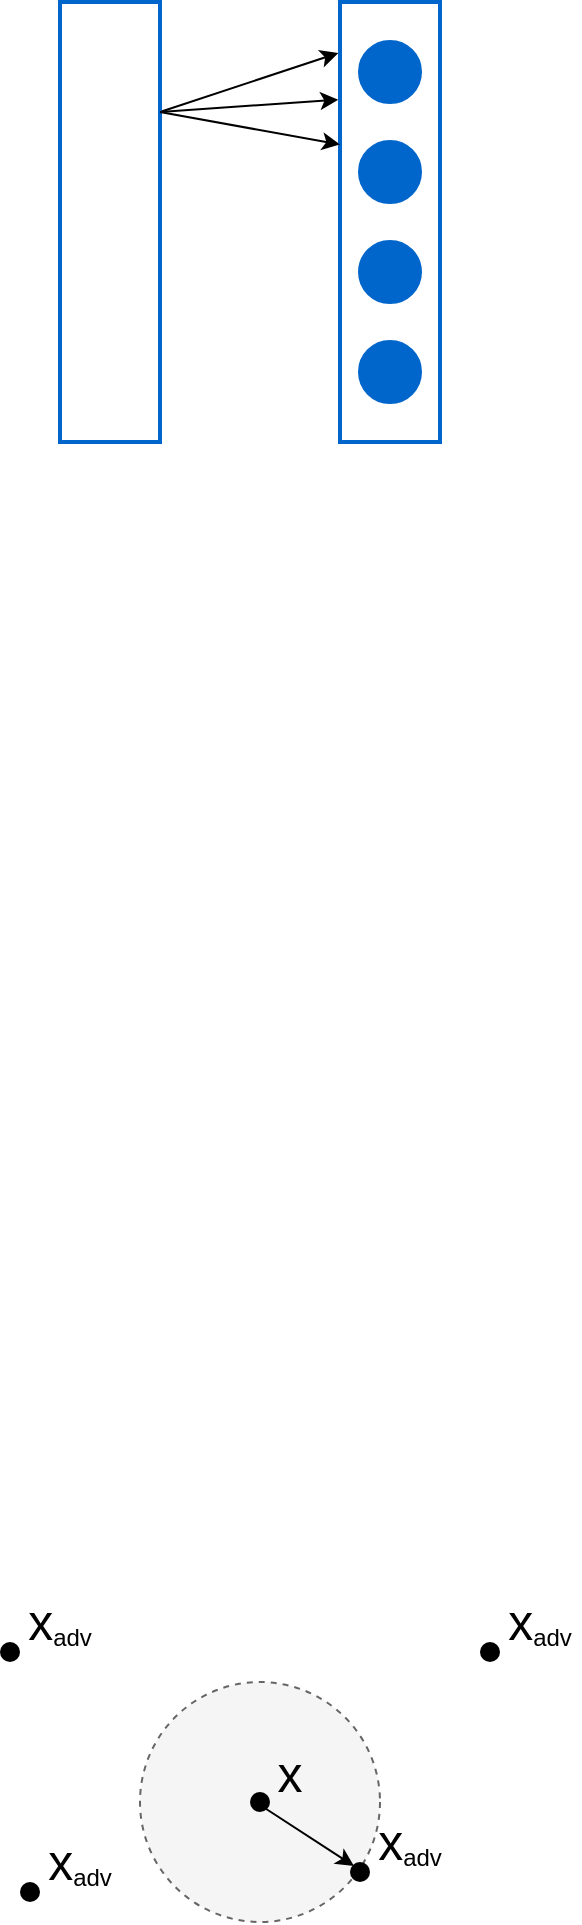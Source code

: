 <mxfile version="14.4.3" type="device"><diagram id="c5m-QcGrFsNn3pv_Anit" name="Page-1"><mxGraphModel dx="1420" dy="823" grid="1" gridSize="10" guides="1" tooltips="1" connect="1" arrows="1" fold="1" page="1" pageScale="1" pageWidth="850" pageHeight="1100" math="0" shadow="0"><root><mxCell id="0"/><mxCell id="1" parent="0"/><mxCell id="4KWORVi6n_GHFt5preJx-3" value="" style="ellipse;whiteSpace=wrap;html=1;aspect=fixed;strokeWidth=1;fillColor=#f5f5f5;dashed=1;strokeColor=#666666;fontColor=#333333;" parent="1" vertex="1"><mxGeometry x="100" y="950" width="120" height="120" as="geometry"/></mxCell><mxCell id="4KWORVi6n_GHFt5preJx-8" value="" style="group" parent="1" vertex="1" connectable="0"><mxGeometry x="155" y="985" width="40" height="30" as="geometry"/></mxCell><mxCell id="4KWORVi6n_GHFt5preJx-4" value="" style="shape=ellipse;strokeColor=none;html=1;fillColor=#000000;" parent="4KWORVi6n_GHFt5preJx-8" vertex="1"><mxGeometry y="20" width="10" height="10" as="geometry"/></mxCell><mxCell id="4KWORVi6n_GHFt5preJx-7" value="&lt;font size=&quot;1&quot;&gt;&lt;span style=&quot;font-size: 25px&quot;&gt;x&lt;/span&gt;&lt;/font&gt;" style="text;html=1;strokeColor=none;fillColor=none;align=center;verticalAlign=middle;whiteSpace=wrap;rounded=0;strokeWidth=2;" parent="4KWORVi6n_GHFt5preJx-8" vertex="1"><mxGeometry width="40" height="20" as="geometry"/></mxCell><mxCell id="4KWORVi6n_GHFt5preJx-33" value="" style="group" parent="1" vertex="1" connectable="0"><mxGeometry x="30" y="910" width="50" height="30" as="geometry"/></mxCell><mxCell id="4KWORVi6n_GHFt5preJx-23" value="" style="group" parent="4KWORVi6n_GHFt5preJx-33" vertex="1" connectable="0"><mxGeometry x="10" width="40" height="30" as="geometry"/></mxCell><mxCell id="4KWORVi6n_GHFt5preJx-25" value="&lt;font size=&quot;1&quot;&gt;&lt;span style=&quot;font-size: 25px&quot;&gt;x&lt;/span&gt;&lt;sub&gt;&lt;font style=&quot;font-size: 12px&quot;&gt;adv&lt;/font&gt;&lt;/sub&gt;&lt;/font&gt;" style="text;html=1;strokeColor=none;fillColor=none;align=center;verticalAlign=middle;whiteSpace=wrap;rounded=0;strokeWidth=2;" parent="4KWORVi6n_GHFt5preJx-23" vertex="1"><mxGeometry width="40" height="20" as="geometry"/></mxCell><mxCell id="4KWORVi6n_GHFt5preJx-24" value="" style="shape=ellipse;strokeColor=none;html=1;fillColor=#000000;" parent="4KWORVi6n_GHFt5preJx-33" vertex="1"><mxGeometry y="20" width="10" height="10" as="geometry"/></mxCell><mxCell id="4KWORVi6n_GHFt5preJx-39" value="" style="group" parent="1" vertex="1" connectable="0"><mxGeometry x="205" y="1020" width="50" height="30" as="geometry"/></mxCell><mxCell id="4KWORVi6n_GHFt5preJx-40" value="" style="group" parent="4KWORVi6n_GHFt5preJx-39" vertex="1" connectable="0"><mxGeometry x="10" width="40" height="30" as="geometry"/></mxCell><mxCell id="4KWORVi6n_GHFt5preJx-41" value="&lt;font size=&quot;1&quot;&gt;&lt;span style=&quot;font-size: 25px&quot;&gt;x&lt;/span&gt;&lt;sub&gt;&lt;font style=&quot;font-size: 12px&quot;&gt;adv&lt;/font&gt;&lt;/sub&gt;&lt;/font&gt;" style="text;html=1;strokeColor=none;fillColor=none;align=center;verticalAlign=middle;whiteSpace=wrap;rounded=0;strokeWidth=2;" parent="4KWORVi6n_GHFt5preJx-40" vertex="1"><mxGeometry width="40" height="20" as="geometry"/></mxCell><mxCell id="4KWORVi6n_GHFt5preJx-42" value="" style="shape=ellipse;strokeColor=none;html=1;fillColor=#000000;" parent="4KWORVi6n_GHFt5preJx-39" vertex="1"><mxGeometry y="20" width="10" height="10" as="geometry"/></mxCell><mxCell id="4KWORVi6n_GHFt5preJx-49" value="" style="group" parent="1" vertex="1" connectable="0"><mxGeometry x="270" y="910" width="50" height="30" as="geometry"/></mxCell><mxCell id="4KWORVi6n_GHFt5preJx-50" value="" style="group" parent="4KWORVi6n_GHFt5preJx-49" vertex="1" connectable="0"><mxGeometry x="10" width="40" height="30" as="geometry"/></mxCell><mxCell id="4KWORVi6n_GHFt5preJx-51" value="&lt;font size=&quot;1&quot;&gt;&lt;span style=&quot;font-size: 25px&quot;&gt;x&lt;/span&gt;&lt;sub&gt;&lt;font style=&quot;font-size: 12px&quot;&gt;adv&lt;/font&gt;&lt;/sub&gt;&lt;/font&gt;" style="text;html=1;strokeColor=none;fillColor=none;align=center;verticalAlign=middle;whiteSpace=wrap;rounded=0;strokeWidth=2;" parent="4KWORVi6n_GHFt5preJx-50" vertex="1"><mxGeometry width="40" height="20" as="geometry"/></mxCell><mxCell id="4KWORVi6n_GHFt5preJx-52" value="" style="shape=ellipse;strokeColor=none;html=1;fillColor=#000000;" parent="4KWORVi6n_GHFt5preJx-49" vertex="1"><mxGeometry y="20" width="10" height="10" as="geometry"/></mxCell><mxCell id="4KWORVi6n_GHFt5preJx-53" value="" style="group" parent="1" vertex="1" connectable="0"><mxGeometry x="40" y="1030" width="50" height="30" as="geometry"/></mxCell><mxCell id="4KWORVi6n_GHFt5preJx-54" value="" style="group" parent="4KWORVi6n_GHFt5preJx-53" vertex="1" connectable="0"><mxGeometry x="10" width="40" height="30" as="geometry"/></mxCell><mxCell id="4KWORVi6n_GHFt5preJx-55" value="&lt;font size=&quot;1&quot;&gt;&lt;span style=&quot;font-size: 25px&quot;&gt;x&lt;/span&gt;&lt;sub&gt;&lt;font style=&quot;font-size: 12px&quot;&gt;adv&lt;/font&gt;&lt;/sub&gt;&lt;/font&gt;" style="text;html=1;strokeColor=none;fillColor=none;align=center;verticalAlign=middle;whiteSpace=wrap;rounded=0;strokeWidth=2;" parent="4KWORVi6n_GHFt5preJx-54" vertex="1"><mxGeometry width="40" height="20" as="geometry"/></mxCell><mxCell id="4KWORVi6n_GHFt5preJx-56" value="" style="shape=ellipse;strokeColor=none;html=1;fillColor=#000000;" parent="4KWORVi6n_GHFt5preJx-53" vertex="1"><mxGeometry y="20" width="10" height="10" as="geometry"/></mxCell><mxCell id="4KWORVi6n_GHFt5preJx-62" style="edgeStyle=none;rounded=0;orthogonalLoop=1;jettySize=auto;html=1;exitX=0.793;exitY=0.837;exitDx=0;exitDy=0;exitPerimeter=0;" parent="1" source="4KWORVi6n_GHFt5preJx-4" edge="1"><mxGeometry relative="1" as="geometry"><mxPoint x="207" y="1042" as="targetPoint"/></mxGeometry></mxCell><mxCell id="4KWORVi6n_GHFt5preJx-63" value="" style="rounded=0;whiteSpace=wrap;html=1;strokeWidth=2;strokeColor=#0066CC;fillColor=none;" parent="1" vertex="1"><mxGeometry x="200" y="110" width="50" height="220" as="geometry"/></mxCell><mxCell id="4KWORVi6n_GHFt5preJx-64" value="" style="ellipse;whiteSpace=wrap;html=1;aspect=fixed;strokeWidth=2;strokeColor=#0066CC;fillColor=#0066CC;" parent="1" vertex="1"><mxGeometry x="210" y="130" width="30" height="30" as="geometry"/></mxCell><mxCell id="4KWORVi6n_GHFt5preJx-65" value="" style="ellipse;whiteSpace=wrap;html=1;aspect=fixed;strokeWidth=2;strokeColor=#0066CC;fillColor=#0066CC;" parent="1" vertex="1"><mxGeometry x="210" y="180" width="30" height="30" as="geometry"/></mxCell><mxCell id="4KWORVi6n_GHFt5preJx-66" value="" style="ellipse;whiteSpace=wrap;html=1;aspect=fixed;strokeWidth=2;strokeColor=#0066CC;fillColor=#0066CC;" parent="1" vertex="1"><mxGeometry x="210" y="230" width="30" height="30" as="geometry"/></mxCell><mxCell id="4KWORVi6n_GHFt5preJx-67" value="" style="ellipse;whiteSpace=wrap;html=1;aspect=fixed;strokeWidth=2;strokeColor=#0066CC;fillColor=#0066CC;" parent="1" vertex="1"><mxGeometry x="210" y="280" width="30" height="30" as="geometry"/></mxCell><mxCell id="4KWORVi6n_GHFt5preJx-70" style="edgeStyle=none;rounded=0;orthogonalLoop=1;jettySize=auto;html=1;exitX=1;exitY=0.25;exitDx=0;exitDy=0;entryX=-0.017;entryY=0.116;entryDx=0;entryDy=0;entryPerimeter=0;" parent="1" source="4KWORVi6n_GHFt5preJx-68" target="4KWORVi6n_GHFt5preJx-63" edge="1"><mxGeometry relative="1" as="geometry"/></mxCell><mxCell id="4KWORVi6n_GHFt5preJx-68" value="" style="rounded=0;whiteSpace=wrap;html=1;strokeWidth=2;strokeColor=#0066CC;fillColor=none;" parent="1" vertex="1"><mxGeometry x="60" y="110" width="50" height="220" as="geometry"/></mxCell><mxCell id="4KWORVi6n_GHFt5preJx-71" style="edgeStyle=none;rounded=0;orthogonalLoop=1;jettySize=auto;html=1;exitX=1;exitY=0.25;exitDx=0;exitDy=0;entryX=-0.017;entryY=0.222;entryDx=0;entryDy=0;entryPerimeter=0;" parent="1" source="4KWORVi6n_GHFt5preJx-68" target="4KWORVi6n_GHFt5preJx-63" edge="1"><mxGeometry relative="1" as="geometry"><mxPoint x="120" y="175" as="sourcePoint"/><mxPoint x="209.15" y="145.52" as="targetPoint"/></mxGeometry></mxCell><mxCell id="4KWORVi6n_GHFt5preJx-72" style="edgeStyle=none;rounded=0;orthogonalLoop=1;jettySize=auto;html=1;exitX=1;exitY=0.25;exitDx=0;exitDy=0;entryX=0;entryY=0.324;entryDx=0;entryDy=0;entryPerimeter=0;" parent="1" source="4KWORVi6n_GHFt5preJx-68" target="4KWORVi6n_GHFt5preJx-63" edge="1"><mxGeometry relative="1" as="geometry"><mxPoint x="120" y="175" as="sourcePoint"/><mxPoint x="209.15" y="168.84" as="targetPoint"/></mxGeometry></mxCell></root></mxGraphModel></diagram></mxfile>